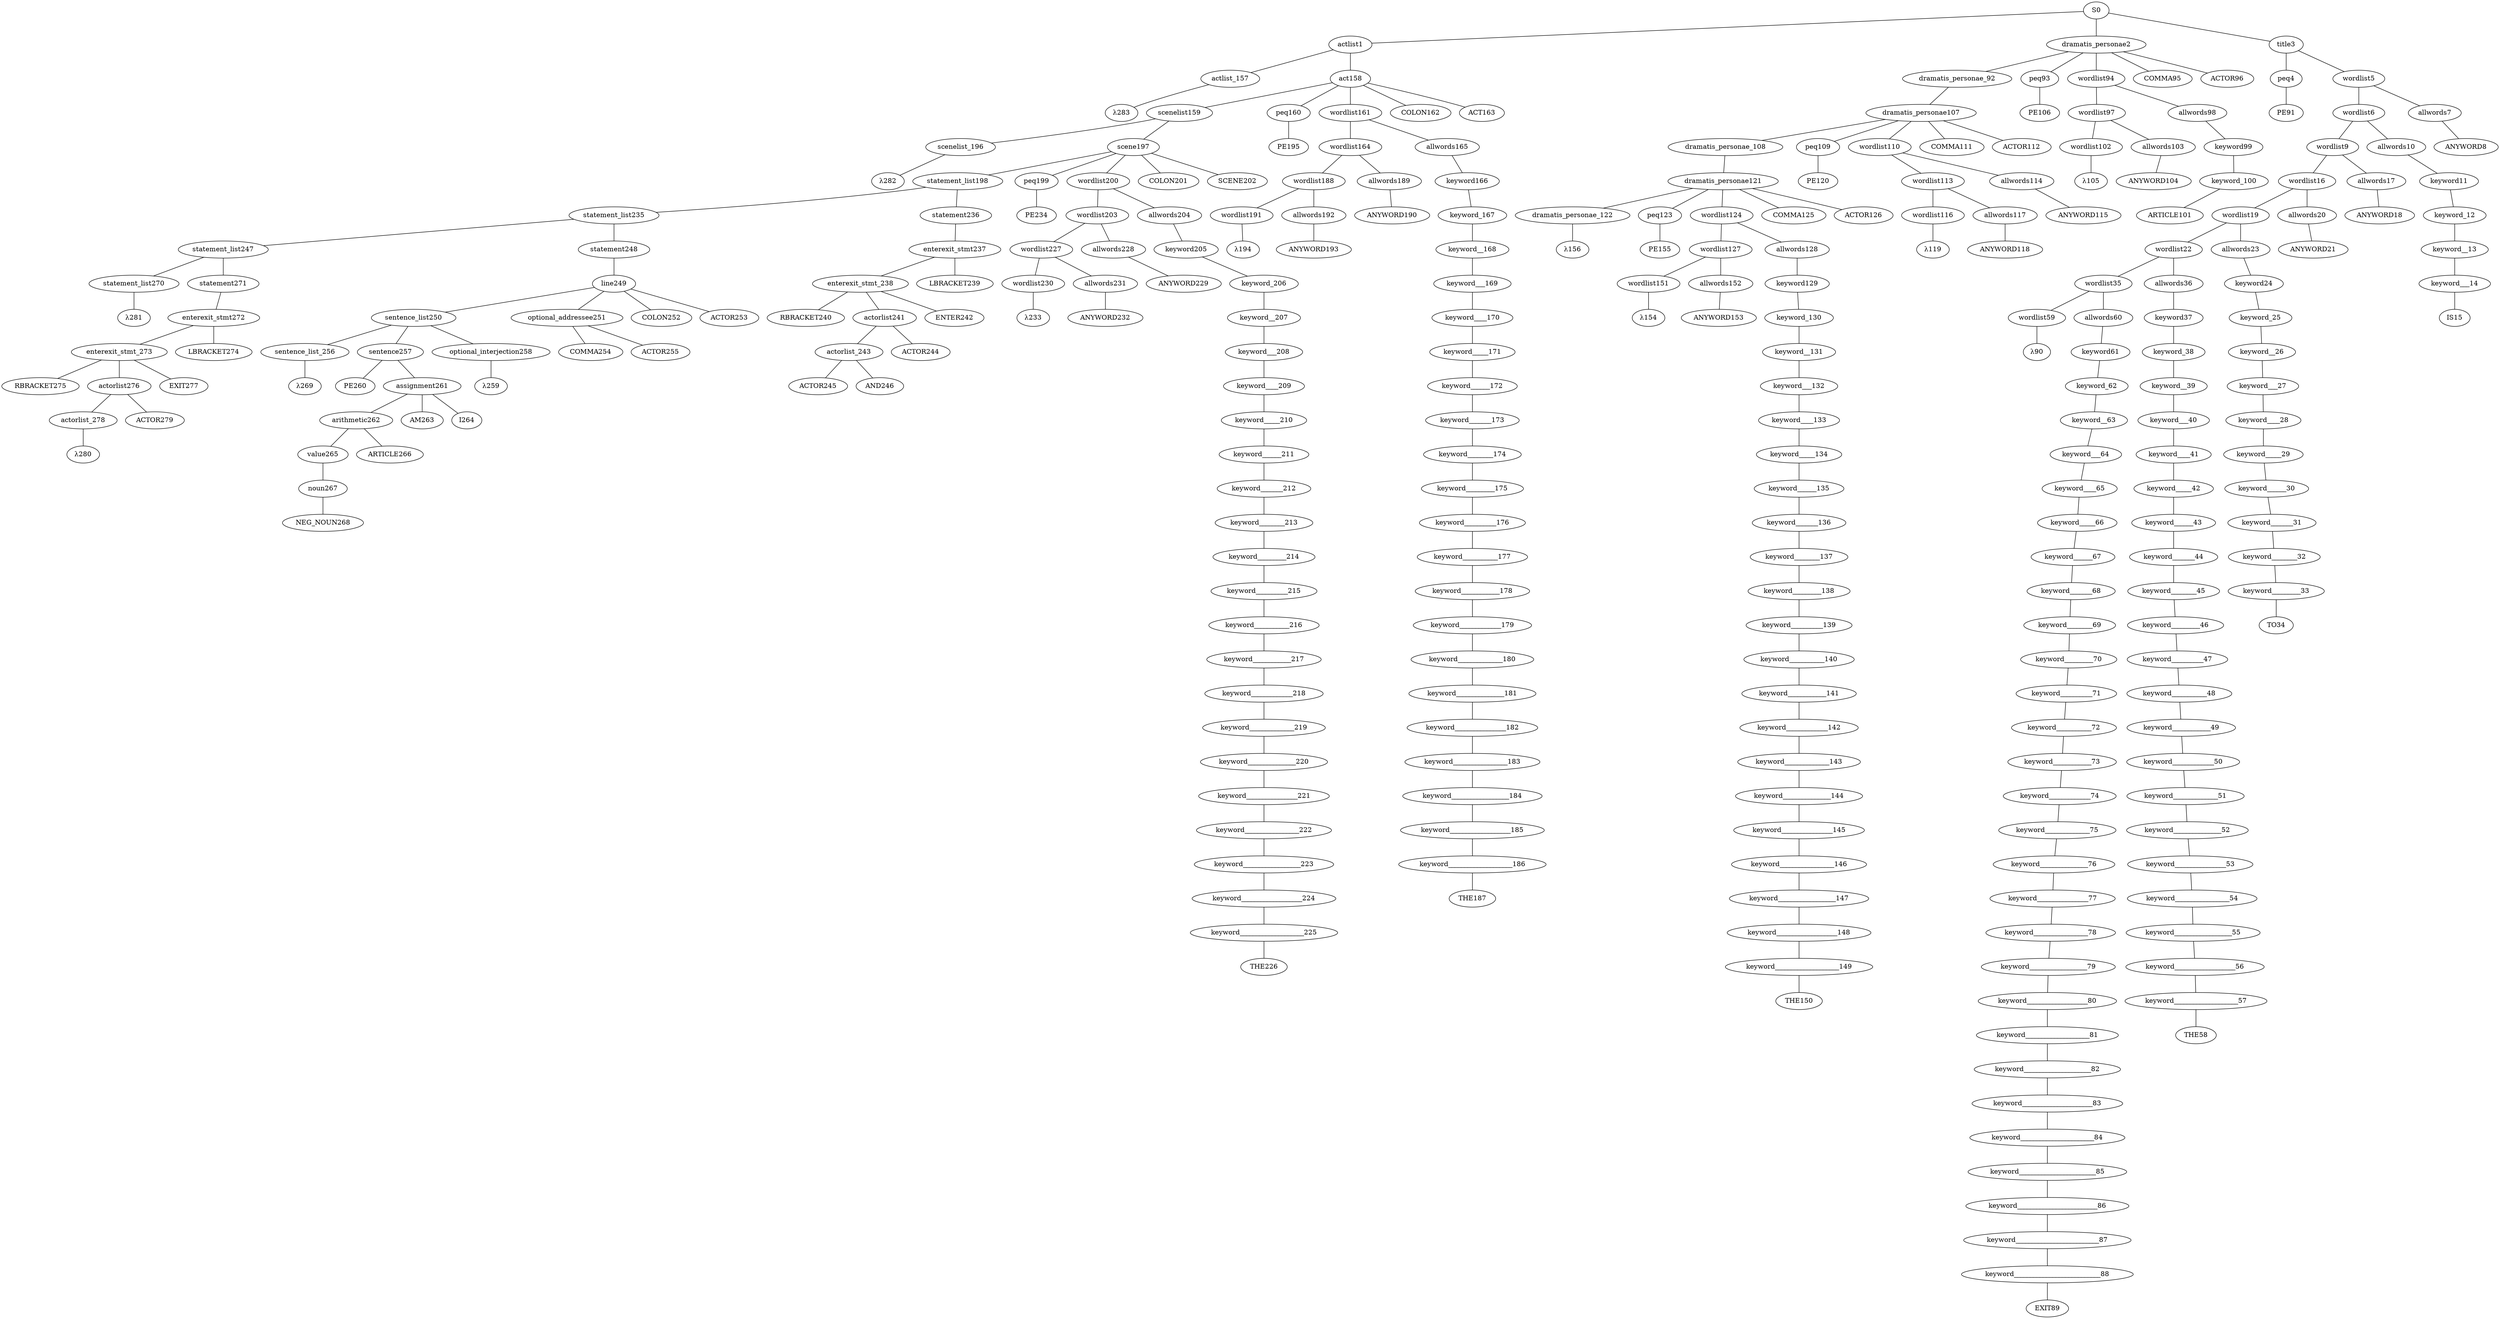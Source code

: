 strict graph {
	S0 -- actlist1
	S0 -- dramatis_personae2
	S0 -- title3

	title3 -- peq4
	title3 -- wordlist5

	wordlist5 -- wordlist6
	wordlist5 -- allwords7

	allwords7 -- ANYWORD8


	wordlist6 -- wordlist9
	wordlist6 -- allwords10

	allwords10 -- keyword11

	keyword11 -- keyword_12

	keyword_12 -- keyword__13

	keyword__13 -- keyword___14

	keyword___14 -- IS15


	wordlist9 -- wordlist16
	wordlist9 -- allwords17

	allwords17 -- ANYWORD18


	wordlist16 -- wordlist19
	wordlist16 -- allwords20

	allwords20 -- ANYWORD21


	wordlist19 -- wordlist22
	wordlist19 -- allwords23

	allwords23 -- keyword24

	keyword24 -- keyword_25

	keyword_25 -- keyword__26

	keyword__26 -- keyword___27

	keyword___27 -- keyword____28

	keyword____28 -- keyword_____29

	keyword_____29 -- keyword______30

	keyword______30 -- keyword_______31

	keyword_______31 -- keyword________32

	keyword________32 -- keyword_________33

	keyword_________33 -- TO34


	wordlist22 -- wordlist35
	wordlist22 -- allwords36

	allwords36 -- keyword37

	keyword37 -- keyword_38

	keyword_38 -- keyword__39

	keyword__39 -- keyword___40

	keyword___40 -- keyword____41

	keyword____41 -- keyword_____42

	keyword_____42 -- keyword______43

	keyword______43 -- keyword_______44

	keyword_______44 -- keyword________45

	keyword________45 -- keyword_________46

	keyword_________46 -- keyword__________47

	keyword__________47 -- keyword___________48

	keyword___________48 -- keyword____________49

	keyword____________49 -- keyword_____________50

	keyword_____________50 -- keyword______________51

	keyword______________51 -- keyword_______________52

	keyword_______________52 -- keyword________________53

	keyword________________53 -- keyword_________________54

	keyword_________________54 -- keyword__________________55

	keyword__________________55 -- keyword___________________56

	keyword___________________56 -- keyword____________________57

	keyword____________________57 -- THE58


	wordlist35 -- wordlist59
	wordlist35 -- allwords60

	allwords60 -- keyword61

	keyword61 -- keyword_62

	keyword_62 -- keyword__63

	keyword__63 -- keyword___64

	keyword___64 -- keyword____65

	keyword____65 -- keyword_____66

	keyword_____66 -- keyword______67

	keyword______67 -- keyword_______68

	keyword_______68 -- keyword________69

	keyword________69 -- keyword_________70

	keyword_________70 -- keyword__________71

	keyword__________71 -- keyword___________72

	keyword___________72 -- keyword____________73

	keyword____________73 -- keyword_____________74

	keyword_____________74 -- keyword______________75

	keyword______________75 -- keyword_______________76

	keyword_______________76 -- keyword________________77

	keyword________________77 -- keyword_________________78

	keyword_________________78 -- keyword__________________79

	keyword__________________79 -- keyword___________________80

	keyword___________________80 -- keyword____________________81

	keyword____________________81 -- keyword_____________________82

	keyword_____________________82 -- keyword______________________83

	keyword______________________83 -- keyword_______________________84

	keyword_______________________84 -- keyword________________________85

	keyword________________________85 -- keyword_________________________86

	keyword_________________________86 -- keyword__________________________87

	keyword__________________________87 -- keyword___________________________88

	keyword___________________________88 -- EXIT89


	wordlist59 -- λ90

	peq4 -- PE91


	dramatis_personae2 -- dramatis_personae_92
	dramatis_personae2 -- peq93
	dramatis_personae2 -- wordlist94
	dramatis_personae2 -- COMMA95
	dramatis_personae2 -- ACTOR96



	wordlist94 -- wordlist97
	wordlist94 -- allwords98

	allwords98 -- keyword99

	keyword99 -- keyword_100

	keyword_100 -- ARTICLE101


	wordlist97 -- wordlist102
	wordlist97 -- allwords103

	allwords103 -- ANYWORD104


	wordlist102 -- λ105

	peq93 -- PE106


	dramatis_personae_92 -- dramatis_personae107

	dramatis_personae107 -- dramatis_personae_108
	dramatis_personae107 -- peq109
	dramatis_personae107 -- wordlist110
	dramatis_personae107 -- COMMA111
	dramatis_personae107 -- ACTOR112



	wordlist110 -- wordlist113
	wordlist110 -- allwords114

	allwords114 -- ANYWORD115


	wordlist113 -- wordlist116
	wordlist113 -- allwords117

	allwords117 -- ANYWORD118


	wordlist116 -- λ119

	peq109 -- PE120


	dramatis_personae_108 -- dramatis_personae121

	dramatis_personae121 -- dramatis_personae_122
	dramatis_personae121 -- peq123
	dramatis_personae121 -- wordlist124
	dramatis_personae121 -- COMMA125
	dramatis_personae121 -- ACTOR126



	wordlist124 -- wordlist127
	wordlist124 -- allwords128

	allwords128 -- keyword129

	keyword129 -- keyword_130

	keyword_130 -- keyword__131

	keyword__131 -- keyword___132

	keyword___132 -- keyword____133

	keyword____133 -- keyword_____134

	keyword_____134 -- keyword______135

	keyword______135 -- keyword_______136

	keyword_______136 -- keyword________137

	keyword________137 -- keyword_________138

	keyword_________138 -- keyword__________139

	keyword__________139 -- keyword___________140

	keyword___________140 -- keyword____________141

	keyword____________141 -- keyword_____________142

	keyword_____________142 -- keyword______________143

	keyword______________143 -- keyword_______________144

	keyword_______________144 -- keyword________________145

	keyword________________145 -- keyword_________________146

	keyword_________________146 -- keyword__________________147

	keyword__________________147 -- keyword___________________148

	keyword___________________148 -- keyword____________________149

	keyword____________________149 -- THE150


	wordlist127 -- wordlist151
	wordlist127 -- allwords152

	allwords152 -- ANYWORD153


	wordlist151 -- λ154

	peq123 -- PE155


	dramatis_personae_122 -- λ156

	actlist1 -- actlist_157
	actlist1 -- act158

	act158 -- scenelist159
	act158 -- peq160
	act158 -- wordlist161
	act158 -- COLON162
	act158 -- ACT163



	wordlist161 -- wordlist164
	wordlist161 -- allwords165

	allwords165 -- keyword166

	keyword166 -- keyword_167

	keyword_167 -- keyword__168

	keyword__168 -- keyword___169

	keyword___169 -- keyword____170

	keyword____170 -- keyword_____171

	keyword_____171 -- keyword______172

	keyword______172 -- keyword_______173

	keyword_______173 -- keyword________174

	keyword________174 -- keyword_________175

	keyword_________175 -- keyword__________176

	keyword__________176 -- keyword___________177

	keyword___________177 -- keyword____________178

	keyword____________178 -- keyword_____________179

	keyword_____________179 -- keyword______________180

	keyword______________180 -- keyword_______________181

	keyword_______________181 -- keyword________________182

	keyword________________182 -- keyword_________________183

	keyword_________________183 -- keyword__________________184

	keyword__________________184 -- keyword___________________185

	keyword___________________185 -- keyword____________________186

	keyword____________________186 -- THE187


	wordlist164 -- wordlist188
	wordlist164 -- allwords189

	allwords189 -- ANYWORD190


	wordlist188 -- wordlist191
	wordlist188 -- allwords192

	allwords192 -- ANYWORD193


	wordlist191 -- λ194

	peq160 -- PE195


	scenelist159 -- scenelist_196
	scenelist159 -- scene197

	scene197 -- statement_list198
	scene197 -- peq199
	scene197 -- wordlist200
	scene197 -- COLON201
	scene197 -- SCENE202



	wordlist200 -- wordlist203
	wordlist200 -- allwords204

	allwords204 -- keyword205

	keyword205 -- keyword_206

	keyword_206 -- keyword__207

	keyword__207 -- keyword___208

	keyword___208 -- keyword____209

	keyword____209 -- keyword_____210

	keyword_____210 -- keyword______211

	keyword______211 -- keyword_______212

	keyword_______212 -- keyword________213

	keyword________213 -- keyword_________214

	keyword_________214 -- keyword__________215

	keyword__________215 -- keyword___________216

	keyword___________216 -- keyword____________217

	keyword____________217 -- keyword_____________218

	keyword_____________218 -- keyword______________219

	keyword______________219 -- keyword_______________220

	keyword_______________220 -- keyword________________221

	keyword________________221 -- keyword_________________222

	keyword_________________222 -- keyword__________________223

	keyword__________________223 -- keyword___________________224

	keyword___________________224 -- keyword____________________225

	keyword____________________225 -- THE226


	wordlist203 -- wordlist227
	wordlist203 -- allwords228

	allwords228 -- ANYWORD229


	wordlist227 -- wordlist230
	wordlist227 -- allwords231

	allwords231 -- ANYWORD232


	wordlist230 -- λ233

	peq199 -- PE234


	statement_list198 -- statement_list235
	statement_list198 -- statement236

	statement236 -- enterexit_stmt237

	enterexit_stmt237 -- enterexit_stmt_238
	enterexit_stmt237 -- LBRACKET239


	enterexit_stmt_238 -- RBRACKET240
	enterexit_stmt_238 -- actorlist241
	enterexit_stmt_238 -- ENTER242


	actorlist241 -- actorlist_243
	actorlist241 -- ACTOR244


	actorlist_243 -- ACTOR245
	actorlist_243 -- AND246




	statement_list235 -- statement_list247
	statement_list235 -- statement248

	statement248 -- line249

	line249 -- sentence_list250
	line249 -- optional_addressee251
	line249 -- COLON252
	line249 -- ACTOR253



	optional_addressee251 -- COMMA254
	optional_addressee251 -- ACTOR255



	sentence_list250 -- sentence_list_256
	sentence_list250 -- sentence257
	sentence_list250 -- optional_interjection258

	optional_interjection258 -- λ259

	sentence257 -- PE260
	sentence257 -- assignment261

	assignment261 -- arithmetic262
	assignment261 -- AM263
	assignment261 -- I264



	arithmetic262 -- value265
	arithmetic262 -- ARTICLE266


	value265 -- noun267

	noun267 -- NEG_NOUN268



	sentence_list_256 -- λ269

	statement_list247 -- statement_list270
	statement_list247 -- statement271

	statement271 -- enterexit_stmt272

	enterexit_stmt272 -- enterexit_stmt_273
	enterexit_stmt272 -- LBRACKET274


	enterexit_stmt_273 -- RBRACKET275
	enterexit_stmt_273 -- actorlist276
	enterexit_stmt_273 -- EXIT277


	actorlist276 -- actorlist_278
	actorlist276 -- ACTOR279


	actorlist_278 -- λ280


	statement_list270 -- λ281

	scenelist_196 -- λ282

	actlist_157 -- λ283


}